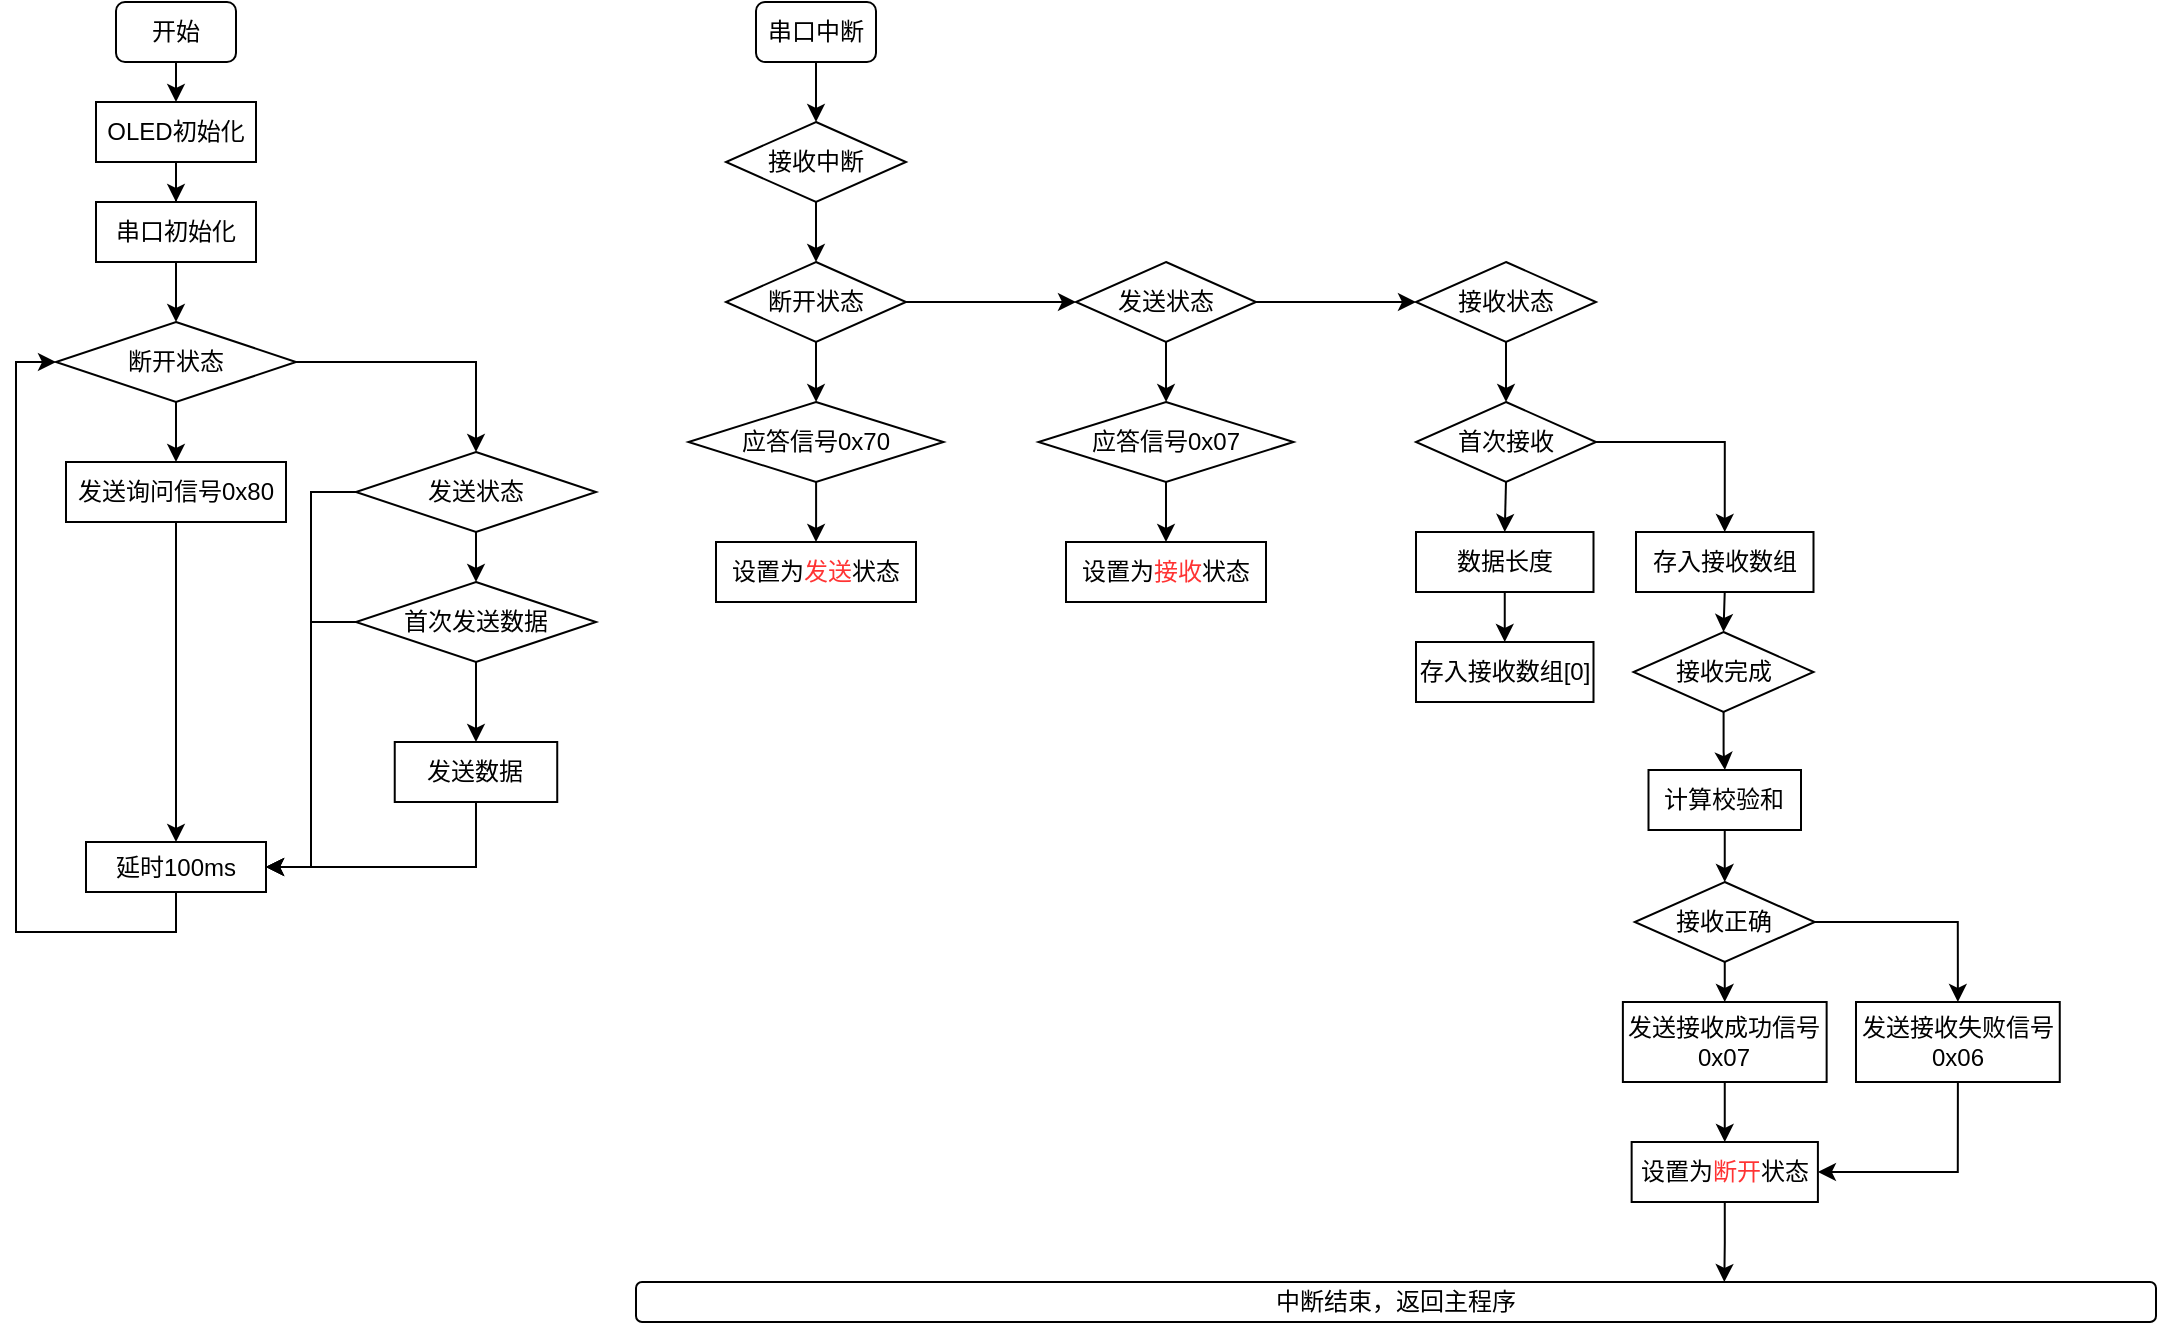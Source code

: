 <mxfile version="14.2.9" type="github">
  <diagram id="C5RBs43oDa-KdzZeNtuy" name="Page-1">
    <mxGraphModel dx="981" dy="526" grid="1" gridSize="10" guides="1" tooltips="1" connect="1" arrows="1" fold="1" page="1" pageScale="1" pageWidth="1169" pageHeight="827" math="0" shadow="0">
      <root>
        <mxCell id="WIyWlLk6GJQsqaUBKTNV-0" />
        <mxCell id="WIyWlLk6GJQsqaUBKTNV-1" parent="WIyWlLk6GJQsqaUBKTNV-0" />
        <mxCell id="S14Ars9MVM3jiIzqdodp-5" style="edgeStyle=orthogonalEdgeStyle;rounded=0;orthogonalLoop=1;jettySize=auto;html=1;exitX=0.5;exitY=1;exitDx=0;exitDy=0;entryX=0.5;entryY=0;entryDx=0;entryDy=0;" edge="1" parent="WIyWlLk6GJQsqaUBKTNV-1" source="S14Ars9MVM3jiIzqdodp-3" target="S14Ars9MVM3jiIzqdodp-4">
          <mxGeometry relative="1" as="geometry" />
        </mxCell>
        <mxCell id="S14Ars9MVM3jiIzqdodp-3" value="开始" style="rounded=1;whiteSpace=wrap;html=1;" vertex="1" parent="WIyWlLk6GJQsqaUBKTNV-1">
          <mxGeometry x="100" y="30" width="60" height="30" as="geometry" />
        </mxCell>
        <mxCell id="S14Ars9MVM3jiIzqdodp-7" value="" style="edgeStyle=orthogonalEdgeStyle;rounded=0;orthogonalLoop=1;jettySize=auto;html=1;" edge="1" parent="WIyWlLk6GJQsqaUBKTNV-1" source="S14Ars9MVM3jiIzqdodp-4" target="S14Ars9MVM3jiIzqdodp-6">
          <mxGeometry relative="1" as="geometry" />
        </mxCell>
        <mxCell id="S14Ars9MVM3jiIzqdodp-4" value="OLED初始化" style="rounded=0;whiteSpace=wrap;html=1;" vertex="1" parent="WIyWlLk6GJQsqaUBKTNV-1">
          <mxGeometry x="90" y="80" width="80" height="30" as="geometry" />
        </mxCell>
        <mxCell id="S14Ars9MVM3jiIzqdodp-20" value="" style="edgeStyle=orthogonalEdgeStyle;rounded=0;orthogonalLoop=1;jettySize=auto;html=1;" edge="1" parent="WIyWlLk6GJQsqaUBKTNV-1" source="S14Ars9MVM3jiIzqdodp-6" target="S14Ars9MVM3jiIzqdodp-19">
          <mxGeometry relative="1" as="geometry" />
        </mxCell>
        <mxCell id="S14Ars9MVM3jiIzqdodp-6" value="串口初始化" style="whiteSpace=wrap;html=1;rounded=0;" vertex="1" parent="WIyWlLk6GJQsqaUBKTNV-1">
          <mxGeometry x="90" y="130" width="80" height="30" as="geometry" />
        </mxCell>
        <mxCell id="S14Ars9MVM3jiIzqdodp-33" style="edgeStyle=orthogonalEdgeStyle;rounded=0;orthogonalLoop=1;jettySize=auto;html=1;exitX=0.5;exitY=1;exitDx=0;exitDy=0;entryX=0.5;entryY=0;entryDx=0;entryDy=0;" edge="1" parent="WIyWlLk6GJQsqaUBKTNV-1" source="S14Ars9MVM3jiIzqdodp-9" target="S14Ars9MVM3jiIzqdodp-12">
          <mxGeometry relative="1" as="geometry" />
        </mxCell>
        <mxCell id="S14Ars9MVM3jiIzqdodp-9" value="发送询问信号0x80" style="rounded=0;whiteSpace=wrap;html=1;" vertex="1" parent="WIyWlLk6GJQsqaUBKTNV-1">
          <mxGeometry x="75" y="260" width="110" height="30" as="geometry" />
        </mxCell>
        <mxCell id="S14Ars9MVM3jiIzqdodp-37" style="edgeStyle=orthogonalEdgeStyle;rounded=0;orthogonalLoop=1;jettySize=auto;html=1;exitX=0.5;exitY=1;exitDx=0;exitDy=0;entryX=0;entryY=0.5;entryDx=0;entryDy=0;" edge="1" parent="WIyWlLk6GJQsqaUBKTNV-1" source="S14Ars9MVM3jiIzqdodp-12" target="S14Ars9MVM3jiIzqdodp-19">
          <mxGeometry relative="1" as="geometry" />
        </mxCell>
        <mxCell id="S14Ars9MVM3jiIzqdodp-12" value="延时100ms" style="whiteSpace=wrap;html=1;rounded=0;" vertex="1" parent="WIyWlLk6GJQsqaUBKTNV-1">
          <mxGeometry x="85" y="450" width="90" height="25" as="geometry" />
        </mxCell>
        <object label="" id="S14Ars9MVM3jiIzqdodp-21">
          <mxCell style="edgeStyle=orthogonalEdgeStyle;rounded=0;orthogonalLoop=1;jettySize=auto;html=1;" edge="1" parent="WIyWlLk6GJQsqaUBKTNV-1" source="S14Ars9MVM3jiIzqdodp-19" target="S14Ars9MVM3jiIzqdodp-9">
            <mxGeometry relative="1" as="geometry" />
          </mxCell>
        </object>
        <mxCell id="S14Ars9MVM3jiIzqdodp-25" style="edgeStyle=orthogonalEdgeStyle;rounded=0;orthogonalLoop=1;jettySize=auto;html=1;exitX=1;exitY=0.5;exitDx=0;exitDy=0;entryX=0.5;entryY=0;entryDx=0;entryDy=0;" edge="1" parent="WIyWlLk6GJQsqaUBKTNV-1" source="S14Ars9MVM3jiIzqdodp-19" target="S14Ars9MVM3jiIzqdodp-24">
          <mxGeometry relative="1" as="geometry" />
        </mxCell>
        <mxCell id="S14Ars9MVM3jiIzqdodp-19" value="断开状态" style="rhombus;whiteSpace=wrap;html=1;" vertex="1" parent="WIyWlLk6GJQsqaUBKTNV-1">
          <mxGeometry x="70" y="190" width="120" height="40" as="geometry" />
        </mxCell>
        <mxCell id="S14Ars9MVM3jiIzqdodp-29" value="" style="edgeStyle=orthogonalEdgeStyle;rounded=0;orthogonalLoop=1;jettySize=auto;html=1;" edge="1" parent="WIyWlLk6GJQsqaUBKTNV-1" source="S14Ars9MVM3jiIzqdodp-24" target="S14Ars9MVM3jiIzqdodp-28">
          <mxGeometry relative="1" as="geometry" />
        </mxCell>
        <mxCell id="S14Ars9MVM3jiIzqdodp-35" style="edgeStyle=orthogonalEdgeStyle;rounded=0;orthogonalLoop=1;jettySize=auto;html=1;exitX=0;exitY=0.5;exitDx=0;exitDy=0;entryX=1;entryY=0.5;entryDx=0;entryDy=0;" edge="1" parent="WIyWlLk6GJQsqaUBKTNV-1" source="S14Ars9MVM3jiIzqdodp-24" target="S14Ars9MVM3jiIzqdodp-12">
          <mxGeometry relative="1" as="geometry" />
        </mxCell>
        <mxCell id="S14Ars9MVM3jiIzqdodp-24" value="发送状态" style="rhombus;whiteSpace=wrap;html=1;" vertex="1" parent="WIyWlLk6GJQsqaUBKTNV-1">
          <mxGeometry x="220" y="255" width="120" height="40" as="geometry" />
        </mxCell>
        <mxCell id="S14Ars9MVM3jiIzqdodp-34" style="edgeStyle=orthogonalEdgeStyle;rounded=0;orthogonalLoop=1;jettySize=auto;html=1;exitX=0.5;exitY=1;exitDx=0;exitDy=0;entryX=1;entryY=0.5;entryDx=0;entryDy=0;" edge="1" parent="WIyWlLk6GJQsqaUBKTNV-1" source="S14Ars9MVM3jiIzqdodp-26" target="S14Ars9MVM3jiIzqdodp-12">
          <mxGeometry relative="1" as="geometry" />
        </mxCell>
        <mxCell id="S14Ars9MVM3jiIzqdodp-26" value="发送数据" style="whiteSpace=wrap;html=1;" vertex="1" parent="WIyWlLk6GJQsqaUBKTNV-1">
          <mxGeometry x="239.37" y="400" width="81.25" height="30" as="geometry" />
        </mxCell>
        <mxCell id="S14Ars9MVM3jiIzqdodp-32" style="edgeStyle=orthogonalEdgeStyle;rounded=0;orthogonalLoop=1;jettySize=auto;html=1;exitX=0.5;exitY=1;exitDx=0;exitDy=0;entryX=0.5;entryY=0;entryDx=0;entryDy=0;" edge="1" parent="WIyWlLk6GJQsqaUBKTNV-1" source="S14Ars9MVM3jiIzqdodp-28" target="S14Ars9MVM3jiIzqdodp-26">
          <mxGeometry relative="1" as="geometry" />
        </mxCell>
        <mxCell id="S14Ars9MVM3jiIzqdodp-36" style="edgeStyle=orthogonalEdgeStyle;rounded=0;orthogonalLoop=1;jettySize=auto;html=1;exitX=0;exitY=0.5;exitDx=0;exitDy=0;entryX=1;entryY=0.5;entryDx=0;entryDy=0;" edge="1" parent="WIyWlLk6GJQsqaUBKTNV-1" source="S14Ars9MVM3jiIzqdodp-28" target="S14Ars9MVM3jiIzqdodp-12">
          <mxGeometry relative="1" as="geometry" />
        </mxCell>
        <mxCell id="S14Ars9MVM3jiIzqdodp-28" value="首次发送数据" style="rhombus;whiteSpace=wrap;html=1;" vertex="1" parent="WIyWlLk6GJQsqaUBKTNV-1">
          <mxGeometry x="220" y="320" width="120" height="40" as="geometry" />
        </mxCell>
        <mxCell id="S14Ars9MVM3jiIzqdodp-40" style="edgeStyle=orthogonalEdgeStyle;rounded=0;orthogonalLoop=1;jettySize=auto;html=1;exitX=0.5;exitY=1;exitDx=0;exitDy=0;entryX=0.5;entryY=0;entryDx=0;entryDy=0;" edge="1" parent="WIyWlLk6GJQsqaUBKTNV-1" source="S14Ars9MVM3jiIzqdodp-38" target="S14Ars9MVM3jiIzqdodp-39">
          <mxGeometry relative="1" as="geometry" />
        </mxCell>
        <mxCell id="S14Ars9MVM3jiIzqdodp-38" value="串口中断" style="rounded=1;whiteSpace=wrap;html=1;" vertex="1" parent="WIyWlLk6GJQsqaUBKTNV-1">
          <mxGeometry x="420" y="30" width="60" height="30" as="geometry" />
        </mxCell>
        <mxCell id="S14Ars9MVM3jiIzqdodp-42" value="" style="edgeStyle=orthogonalEdgeStyle;rounded=0;orthogonalLoop=1;jettySize=auto;html=1;" edge="1" parent="WIyWlLk6GJQsqaUBKTNV-1" source="S14Ars9MVM3jiIzqdodp-39" target="S14Ars9MVM3jiIzqdodp-41">
          <mxGeometry relative="1" as="geometry" />
        </mxCell>
        <mxCell id="S14Ars9MVM3jiIzqdodp-39" value="接收中断" style="rhombus;whiteSpace=wrap;html=1;" vertex="1" parent="WIyWlLk6GJQsqaUBKTNV-1">
          <mxGeometry x="405" y="90" width="90" height="40" as="geometry" />
        </mxCell>
        <mxCell id="S14Ars9MVM3jiIzqdodp-44" value="" style="edgeStyle=orthogonalEdgeStyle;rounded=0;orthogonalLoop=1;jettySize=auto;html=1;" edge="1" parent="WIyWlLk6GJQsqaUBKTNV-1" source="S14Ars9MVM3jiIzqdodp-41" target="S14Ars9MVM3jiIzqdodp-43">
          <mxGeometry relative="1" as="geometry" />
        </mxCell>
        <mxCell id="S14Ars9MVM3jiIzqdodp-50" value="" style="edgeStyle=orthogonalEdgeStyle;rounded=0;orthogonalLoop=1;jettySize=auto;html=1;" edge="1" parent="WIyWlLk6GJQsqaUBKTNV-1" source="S14Ars9MVM3jiIzqdodp-41" target="S14Ars9MVM3jiIzqdodp-49">
          <mxGeometry relative="1" as="geometry" />
        </mxCell>
        <mxCell id="S14Ars9MVM3jiIzqdodp-41" value="断开状态" style="rhombus;whiteSpace=wrap;html=1;" vertex="1" parent="WIyWlLk6GJQsqaUBKTNV-1">
          <mxGeometry x="405" y="160" width="90" height="40" as="geometry" />
        </mxCell>
        <mxCell id="S14Ars9MVM3jiIzqdodp-46" value="" style="edgeStyle=orthogonalEdgeStyle;rounded=0;orthogonalLoop=1;jettySize=auto;html=1;" edge="1" parent="WIyWlLk6GJQsqaUBKTNV-1" source="S14Ars9MVM3jiIzqdodp-43" target="S14Ars9MVM3jiIzqdodp-45">
          <mxGeometry relative="1" as="geometry" />
        </mxCell>
        <mxCell id="S14Ars9MVM3jiIzqdodp-43" value="应答信号0x70" style="rhombus;whiteSpace=wrap;html=1;" vertex="1" parent="WIyWlLk6GJQsqaUBKTNV-1">
          <mxGeometry x="386.25" y="230" width="127.5" height="40" as="geometry" />
        </mxCell>
        <mxCell id="S14Ars9MVM3jiIzqdodp-45" value="设置为&lt;font color=&quot;#ff3333&quot;&gt;发送&lt;/font&gt;状态" style="whiteSpace=wrap;html=1;" vertex="1" parent="WIyWlLk6GJQsqaUBKTNV-1">
          <mxGeometry x="400" y="300" width="100" height="30" as="geometry" />
        </mxCell>
        <mxCell id="S14Ars9MVM3jiIzqdodp-48" value="中断结束，返回主程序" style="rounded=1;whiteSpace=wrap;html=1;" vertex="1" parent="WIyWlLk6GJQsqaUBKTNV-1">
          <mxGeometry x="360" y="670" width="760" height="20" as="geometry" />
        </mxCell>
        <mxCell id="S14Ars9MVM3jiIzqdodp-55" value="" style="edgeStyle=orthogonalEdgeStyle;rounded=0;orthogonalLoop=1;jettySize=auto;html=1;" edge="1" parent="WIyWlLk6GJQsqaUBKTNV-1" source="S14Ars9MVM3jiIzqdodp-49" target="S14Ars9MVM3jiIzqdodp-54">
          <mxGeometry relative="1" as="geometry" />
        </mxCell>
        <mxCell id="S14Ars9MVM3jiIzqdodp-59" value="" style="edgeStyle=orthogonalEdgeStyle;rounded=0;orthogonalLoop=1;jettySize=auto;html=1;" edge="1" parent="WIyWlLk6GJQsqaUBKTNV-1" source="S14Ars9MVM3jiIzqdodp-49" target="S14Ars9MVM3jiIzqdodp-58">
          <mxGeometry relative="1" as="geometry" />
        </mxCell>
        <mxCell id="S14Ars9MVM3jiIzqdodp-49" value="发送状态" style="rhombus;whiteSpace=wrap;html=1;" vertex="1" parent="WIyWlLk6GJQsqaUBKTNV-1">
          <mxGeometry x="580" y="160" width="90" height="40" as="geometry" />
        </mxCell>
        <mxCell id="S14Ars9MVM3jiIzqdodp-57" style="edgeStyle=orthogonalEdgeStyle;rounded=0;orthogonalLoop=1;jettySize=auto;html=1;exitX=0.5;exitY=1;exitDx=0;exitDy=0;entryX=0.5;entryY=0;entryDx=0;entryDy=0;" edge="1" parent="WIyWlLk6GJQsqaUBKTNV-1" source="S14Ars9MVM3jiIzqdodp-54" target="S14Ars9MVM3jiIzqdodp-56">
          <mxGeometry relative="1" as="geometry" />
        </mxCell>
        <mxCell id="S14Ars9MVM3jiIzqdodp-54" value="应答信号0x07" style="rhombus;whiteSpace=wrap;html=1;" vertex="1" parent="WIyWlLk6GJQsqaUBKTNV-1">
          <mxGeometry x="561.25" y="230" width="127.5" height="40" as="geometry" />
        </mxCell>
        <mxCell id="S14Ars9MVM3jiIzqdodp-56" value="设置为&lt;font color=&quot;#ff3333&quot;&gt;接收&lt;/font&gt;状态" style="whiteSpace=wrap;html=1;" vertex="1" parent="WIyWlLk6GJQsqaUBKTNV-1">
          <mxGeometry x="575" y="300" width="100" height="30" as="geometry" />
        </mxCell>
        <mxCell id="S14Ars9MVM3jiIzqdodp-64" value="" style="edgeStyle=orthogonalEdgeStyle;rounded=0;orthogonalLoop=1;jettySize=auto;html=1;" edge="1" parent="WIyWlLk6GJQsqaUBKTNV-1" source="S14Ars9MVM3jiIzqdodp-58" target="S14Ars9MVM3jiIzqdodp-63">
          <mxGeometry relative="1" as="geometry" />
        </mxCell>
        <mxCell id="S14Ars9MVM3jiIzqdodp-58" value="接收状态" style="rhombus;whiteSpace=wrap;html=1;" vertex="1" parent="WIyWlLk6GJQsqaUBKTNV-1">
          <mxGeometry x="750" y="160" width="90" height="40" as="geometry" />
        </mxCell>
        <mxCell id="S14Ars9MVM3jiIzqdodp-69" style="edgeStyle=orthogonalEdgeStyle;rounded=0;orthogonalLoop=1;jettySize=auto;html=1;exitX=0.5;exitY=1;exitDx=0;exitDy=0;entryX=0.5;entryY=0;entryDx=0;entryDy=0;" edge="1" parent="WIyWlLk6GJQsqaUBKTNV-1" source="S14Ars9MVM3jiIzqdodp-63" target="S14Ars9MVM3jiIzqdodp-67">
          <mxGeometry relative="1" as="geometry" />
        </mxCell>
        <mxCell id="S14Ars9MVM3jiIzqdodp-73" style="edgeStyle=orthogonalEdgeStyle;rounded=0;orthogonalLoop=1;jettySize=auto;html=1;exitX=1;exitY=0.5;exitDx=0;exitDy=0;entryX=0.5;entryY=0;entryDx=0;entryDy=0;" edge="1" parent="WIyWlLk6GJQsqaUBKTNV-1" source="S14Ars9MVM3jiIzqdodp-63" target="S14Ars9MVM3jiIzqdodp-72">
          <mxGeometry relative="1" as="geometry" />
        </mxCell>
        <mxCell id="S14Ars9MVM3jiIzqdodp-63" value="首次接收" style="rhombus;whiteSpace=wrap;html=1;" vertex="1" parent="WIyWlLk6GJQsqaUBKTNV-1">
          <mxGeometry x="750" y="230" width="90" height="40" as="geometry" />
        </mxCell>
        <mxCell id="S14Ars9MVM3jiIzqdodp-65" value="存入接收数组[0]" style="whiteSpace=wrap;html=1;" vertex="1" parent="WIyWlLk6GJQsqaUBKTNV-1">
          <mxGeometry x="750" y="350" width="88.75" height="30" as="geometry" />
        </mxCell>
        <mxCell id="S14Ars9MVM3jiIzqdodp-70" style="edgeStyle=orthogonalEdgeStyle;rounded=0;orthogonalLoop=1;jettySize=auto;html=1;exitX=0.5;exitY=1;exitDx=0;exitDy=0;entryX=0.5;entryY=0;entryDx=0;entryDy=0;" edge="1" parent="WIyWlLk6GJQsqaUBKTNV-1" source="S14Ars9MVM3jiIzqdodp-67" target="S14Ars9MVM3jiIzqdodp-65">
          <mxGeometry relative="1" as="geometry" />
        </mxCell>
        <mxCell id="S14Ars9MVM3jiIzqdodp-67" value="数据长度" style="whiteSpace=wrap;html=1;" vertex="1" parent="WIyWlLk6GJQsqaUBKTNV-1">
          <mxGeometry x="750" y="295" width="88.75" height="30" as="geometry" />
        </mxCell>
        <mxCell id="S14Ars9MVM3jiIzqdodp-75" style="edgeStyle=orthogonalEdgeStyle;rounded=0;orthogonalLoop=1;jettySize=auto;html=1;exitX=0.5;exitY=1;exitDx=0;exitDy=0;entryX=0.5;entryY=0;entryDx=0;entryDy=0;" edge="1" parent="WIyWlLk6GJQsqaUBKTNV-1" source="S14Ars9MVM3jiIzqdodp-72" target="S14Ars9MVM3jiIzqdodp-74">
          <mxGeometry relative="1" as="geometry" />
        </mxCell>
        <mxCell id="S14Ars9MVM3jiIzqdodp-72" value="存入接收数组" style="whiteSpace=wrap;html=1;" vertex="1" parent="WIyWlLk6GJQsqaUBKTNV-1">
          <mxGeometry x="860" y="295" width="88.75" height="30" as="geometry" />
        </mxCell>
        <mxCell id="S14Ars9MVM3jiIzqdodp-77" value="" style="edgeStyle=orthogonalEdgeStyle;rounded=0;orthogonalLoop=1;jettySize=auto;html=1;" edge="1" parent="WIyWlLk6GJQsqaUBKTNV-1" source="S14Ars9MVM3jiIzqdodp-74" target="S14Ars9MVM3jiIzqdodp-76">
          <mxGeometry relative="1" as="geometry" />
        </mxCell>
        <mxCell id="S14Ars9MVM3jiIzqdodp-74" value="接收完成" style="rhombus;whiteSpace=wrap;html=1;" vertex="1" parent="WIyWlLk6GJQsqaUBKTNV-1">
          <mxGeometry x="858.75" y="345" width="90" height="40" as="geometry" />
        </mxCell>
        <mxCell id="S14Ars9MVM3jiIzqdodp-79" style="edgeStyle=orthogonalEdgeStyle;rounded=0;orthogonalLoop=1;jettySize=auto;html=1;exitX=0.5;exitY=1;exitDx=0;exitDy=0;entryX=0.5;entryY=0;entryDx=0;entryDy=0;" edge="1" parent="WIyWlLk6GJQsqaUBKTNV-1" source="S14Ars9MVM3jiIzqdodp-76" target="S14Ars9MVM3jiIzqdodp-78">
          <mxGeometry relative="1" as="geometry" />
        </mxCell>
        <mxCell id="S14Ars9MVM3jiIzqdodp-76" value="计算校验和" style="whiteSpace=wrap;html=1;" vertex="1" parent="WIyWlLk6GJQsqaUBKTNV-1">
          <mxGeometry x="866.25" y="414" width="76.25" height="30" as="geometry" />
        </mxCell>
        <mxCell id="S14Ars9MVM3jiIzqdodp-87" style="edgeStyle=orthogonalEdgeStyle;rounded=0;orthogonalLoop=1;jettySize=auto;html=1;exitX=0.5;exitY=1;exitDx=0;exitDy=0;entryX=0.5;entryY=0;entryDx=0;entryDy=0;" edge="1" parent="WIyWlLk6GJQsqaUBKTNV-1" source="S14Ars9MVM3jiIzqdodp-78" target="S14Ars9MVM3jiIzqdodp-86">
          <mxGeometry relative="1" as="geometry" />
        </mxCell>
        <mxCell id="S14Ars9MVM3jiIzqdodp-89" style="edgeStyle=orthogonalEdgeStyle;rounded=0;orthogonalLoop=1;jettySize=auto;html=1;exitX=1;exitY=0.5;exitDx=0;exitDy=0;entryX=0.5;entryY=0;entryDx=0;entryDy=0;" edge="1" parent="WIyWlLk6GJQsqaUBKTNV-1" source="S14Ars9MVM3jiIzqdodp-78" target="S14Ars9MVM3jiIzqdodp-88">
          <mxGeometry relative="1" as="geometry" />
        </mxCell>
        <mxCell id="S14Ars9MVM3jiIzqdodp-78" value="接收正确" style="rhombus;whiteSpace=wrap;html=1;" vertex="1" parent="WIyWlLk6GJQsqaUBKTNV-1">
          <mxGeometry x="859.38" y="470" width="90" height="40" as="geometry" />
        </mxCell>
        <mxCell id="S14Ars9MVM3jiIzqdodp-92" style="edgeStyle=orthogonalEdgeStyle;rounded=0;orthogonalLoop=1;jettySize=auto;html=1;exitX=0.5;exitY=1;exitDx=0;exitDy=0;entryX=0.716;entryY=0;entryDx=0;entryDy=0;entryPerimeter=0;" edge="1" parent="WIyWlLk6GJQsqaUBKTNV-1" source="S14Ars9MVM3jiIzqdodp-81" target="S14Ars9MVM3jiIzqdodp-48">
          <mxGeometry relative="1" as="geometry" />
        </mxCell>
        <mxCell id="S14Ars9MVM3jiIzqdodp-81" value="设置为&lt;font color=&quot;#ff3333&quot;&gt;断开&lt;/font&gt;状态" style="whiteSpace=wrap;html=1;" vertex="1" parent="WIyWlLk6GJQsqaUBKTNV-1">
          <mxGeometry x="857.82" y="600" width="93.13" height="30" as="geometry" />
        </mxCell>
        <mxCell id="S14Ars9MVM3jiIzqdodp-90" style="edgeStyle=orthogonalEdgeStyle;rounded=0;orthogonalLoop=1;jettySize=auto;html=1;exitX=0.5;exitY=1;exitDx=0;exitDy=0;entryX=0.5;entryY=0;entryDx=0;entryDy=0;" edge="1" parent="WIyWlLk6GJQsqaUBKTNV-1" source="S14Ars9MVM3jiIzqdodp-86" target="S14Ars9MVM3jiIzqdodp-81">
          <mxGeometry relative="1" as="geometry" />
        </mxCell>
        <mxCell id="S14Ars9MVM3jiIzqdodp-86" value="发送接收成功信号&lt;br&gt;0x07" style="whiteSpace=wrap;html=1;" vertex="1" parent="WIyWlLk6GJQsqaUBKTNV-1">
          <mxGeometry x="853.44" y="530" width="101.88" height="40" as="geometry" />
        </mxCell>
        <mxCell id="S14Ars9MVM3jiIzqdodp-91" style="edgeStyle=orthogonalEdgeStyle;rounded=0;orthogonalLoop=1;jettySize=auto;html=1;exitX=0.5;exitY=1;exitDx=0;exitDy=0;entryX=1;entryY=0.5;entryDx=0;entryDy=0;" edge="1" parent="WIyWlLk6GJQsqaUBKTNV-1" source="S14Ars9MVM3jiIzqdodp-88" target="S14Ars9MVM3jiIzqdodp-81">
          <mxGeometry relative="1" as="geometry" />
        </mxCell>
        <mxCell id="S14Ars9MVM3jiIzqdodp-88" value="发送接收失败信号&lt;br&gt;0x06" style="whiteSpace=wrap;html=1;" vertex="1" parent="WIyWlLk6GJQsqaUBKTNV-1">
          <mxGeometry x="970" y="530" width="101.88" height="40" as="geometry" />
        </mxCell>
      </root>
    </mxGraphModel>
  </diagram>
</mxfile>
